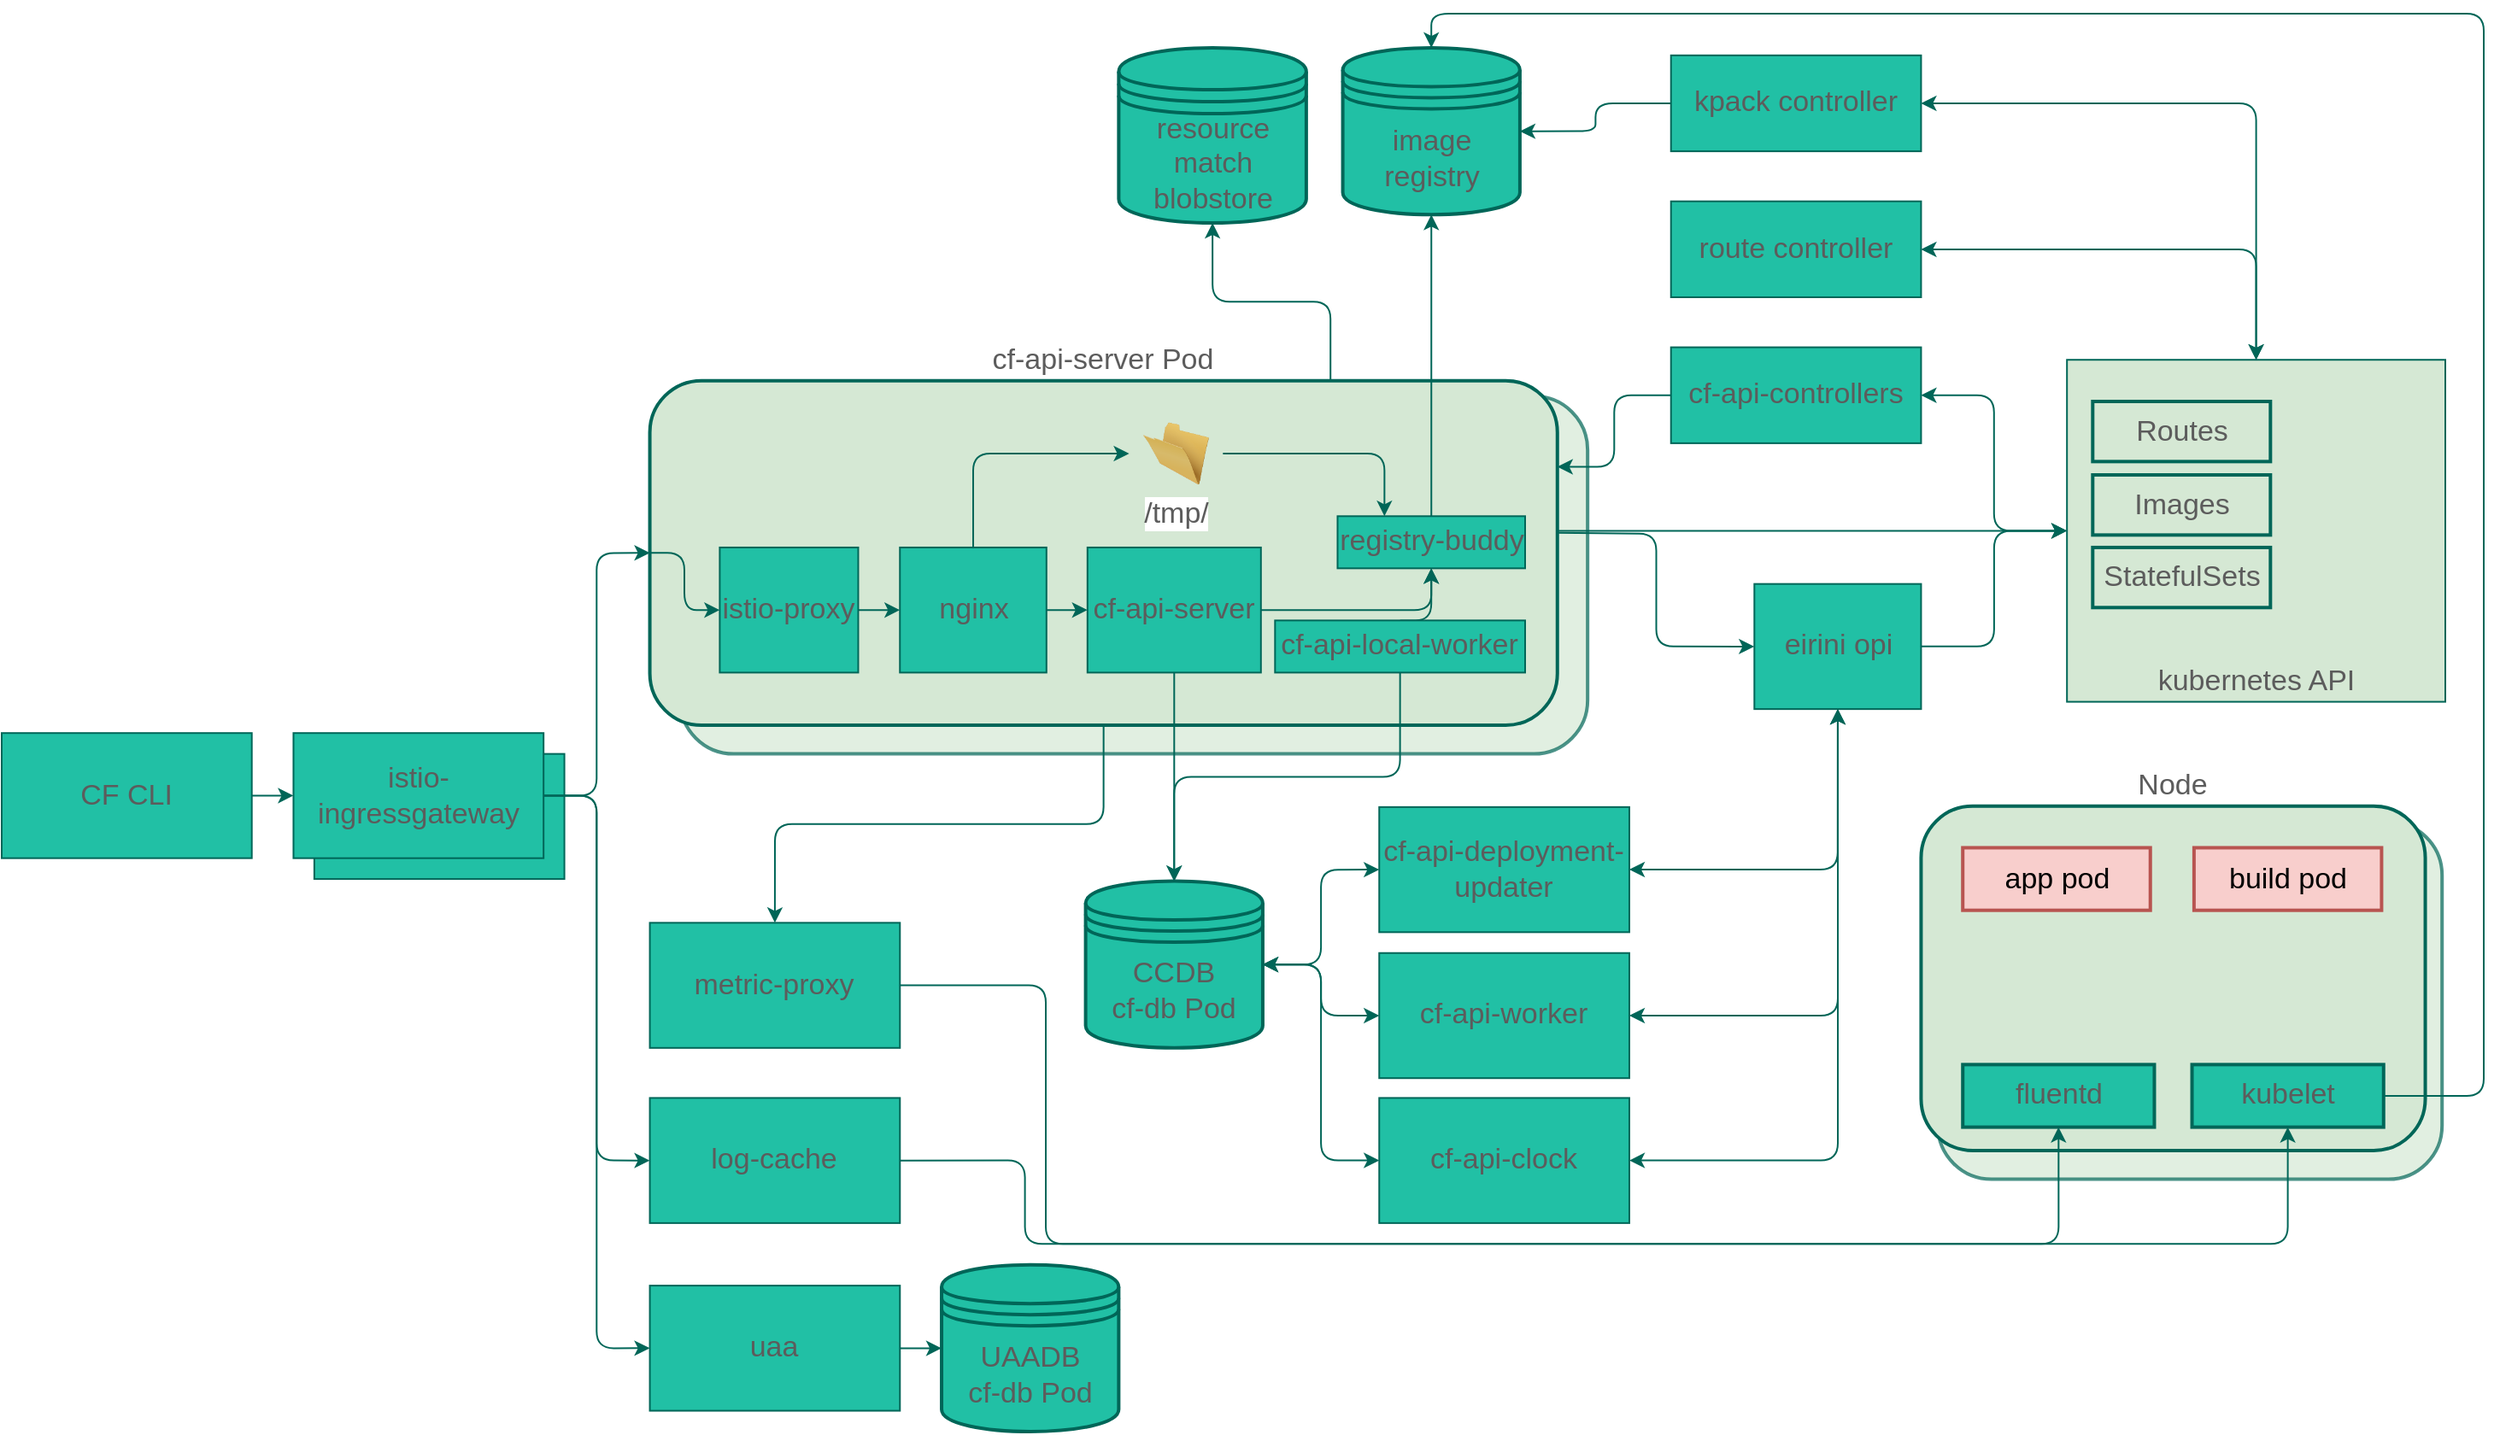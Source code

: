 <mxfile version="13.8.1" type="github">
  <diagram name="Page-1" id="74b105a0-9070-1c63-61bc-23e55f88626e">
    <mxGraphModel dx="2039" dy="1614" grid="1" gridSize="10" guides="1" tooltips="1" connect="1" arrows="1" fold="1" page="1" pageScale="1.5" pageWidth="1000" pageHeight="700" math="0" shadow="0">
      <root>
        <mxCell id="0" style=";html=1;" />
        <mxCell id="1" style=";html=1;" parent="0" />
        <mxCell id="_j7o3qWeJItCtNG2WgHt-128" value="" style="group;fontSize=17;" vertex="1" connectable="0" parent="1">
          <mxGeometry x="24" y="100" width="1452.5" height="830" as="geometry" />
        </mxCell>
        <mxCell id="_j7o3qWeJItCtNG2WgHt-25" value="" style="rounded=0;whiteSpace=wrap;html=1;sketch=0;strokeColor=#006658;fillColor=#21C0A5;fontColor=#5C5C5C;fontSize=17;" vertex="1" parent="_j7o3qWeJItCtNG2WgHt-128">
          <mxGeometry x="182.935" y="433.309" width="146.348" height="73.235" as="geometry" />
        </mxCell>
        <mxCell id="_j7o3qWeJItCtNG2WgHt-23" value="" style="group;fontSize=17;" vertex="1" connectable="0" parent="_j7o3qWeJItCtNG2WgHt-128">
          <mxGeometry x="379.284" y="214.824" width="548.804" height="218.485" as="geometry" />
        </mxCell>
        <mxCell id="_j7o3qWeJItCtNG2WgHt-13" value="" style="rounded=1;whiteSpace=wrap;html=1;sketch=0;strokeColor=#006658;fontColor=#5C5C5C;opacity=70;strokeWidth=2;shadow=0;fillColor=#D5E8D4;glass=0;fontSize=17;" vertex="1" parent="_j7o3qWeJItCtNG2WgHt-23">
          <mxGeometry x="17.703" y="9.104" width="531.1" height="209.382" as="geometry" />
        </mxCell>
        <mxCell id="_j7o3qWeJItCtNG2WgHt-7" value="cf-api-server Pod" style="rounded=1;whiteSpace=wrap;html=1;sketch=0;strokeColor=#006658;fontColor=#5C5C5C;strokeWidth=2;shadow=0;fillColor=#D5E8D4;glass=0;labelPosition=center;verticalLabelPosition=top;align=center;verticalAlign=bottom;fontSize=17;" vertex="1" parent="_j7o3qWeJItCtNG2WgHt-23">
          <mxGeometry width="531.095" height="201.679" as="geometry" />
        </mxCell>
        <mxCell id="_j7o3qWeJItCtNG2WgHt-36" value="/tmp/" style="image;html=1;image=img/lib/clip_art/general/Empty_Folder_128x128.png;rounded=0;shadow=0;glass=0;sketch=0;strokeColor=#006658;strokeWidth=2;fillColor=#21C0A5;fontColor=#5C5C5C;fontSize=17;" vertex="1" parent="_j7o3qWeJItCtNG2WgHt-23">
          <mxGeometry x="280.5" y="24.412" width="54.88" height="36.618" as="geometry" />
        </mxCell>
        <mxCell id="_j7o3qWeJItCtNG2WgHt-20" value="registry-buddy" style="rounded=0;whiteSpace=wrap;html=1;sketch=0;strokeColor=#006658;fillColor=#21C0A5;fontColor=#5C5C5C;fontSize=17;" vertex="1" parent="_j7o3qWeJItCtNG2WgHt-23">
          <mxGeometry x="402.456" y="79.338" width="109.761" height="30.515" as="geometry" />
        </mxCell>
        <mxCell id="_j7o3qWeJItCtNG2WgHt-38" style="edgeStyle=orthogonalEdgeStyle;rounded=1;sketch=0;orthogonalLoop=1;jettySize=auto;html=1;exitX=1;exitY=0.5;exitDx=0;exitDy=0;entryX=0.25;entryY=0;entryDx=0;entryDy=0;strokeColor=#006658;fillColor=#21C0A5;fontColor=#5C5C5C;fontSize=17;" edge="1" parent="_j7o3qWeJItCtNG2WgHt-23" source="_j7o3qWeJItCtNG2WgHt-36" target="_j7o3qWeJItCtNG2WgHt-20">
          <mxGeometry relative="1" as="geometry" />
        </mxCell>
        <mxCell id="_j7o3qWeJItCtNG2WgHt-4" value="CF CLI" style="rounded=0;whiteSpace=wrap;html=1;sketch=0;strokeColor=#006658;fillColor=#21C0A5;fontColor=#5C5C5C;fontSize=17;" vertex="1" parent="_j7o3qWeJItCtNG2WgHt-128">
          <mxGeometry y="421.103" width="146.348" height="73.235" as="geometry" />
        </mxCell>
        <mxCell id="_j7o3qWeJItCtNG2WgHt-9" style="edgeStyle=orthogonalEdgeStyle;curved=0;rounded=1;sketch=0;orthogonalLoop=1;jettySize=auto;html=1;exitX=1;exitY=0.5;exitDx=0;exitDy=0;entryX=0;entryY=0.5;entryDx=0;entryDy=0;strokeColor=#006658;fillColor=#21C0A5;fontColor=#5C5C5C;fontSize=17;" edge="1" parent="_j7o3qWeJItCtNG2WgHt-128" source="_j7o3qWeJItCtNG2WgHt-5" target="_j7o3qWeJItCtNG2WgHt-7">
          <mxGeometry relative="1" as="geometry" />
        </mxCell>
        <mxCell id="_j7o3qWeJItCtNG2WgHt-5" value="istio-ingressgateway" style="rounded=0;whiteSpace=wrap;html=1;sketch=0;strokeColor=#006658;fillColor=#21C0A5;fontColor=#5C5C5C;fontSize=17;" vertex="1" parent="_j7o3qWeJItCtNG2WgHt-128">
          <mxGeometry x="170.739" y="421.103" width="146.348" height="73.235" as="geometry" />
        </mxCell>
        <mxCell id="_j7o3qWeJItCtNG2WgHt-6" value="" style="endArrow=classic;html=1;strokeColor=#006658;fillColor=#21C0A5;fontColor=#5C5C5C;entryX=0;entryY=0.5;entryDx=0;entryDy=0;fontSize=17;" edge="1" parent="_j7o3qWeJItCtNG2WgHt-128" source="_j7o3qWeJItCtNG2WgHt-4" target="_j7o3qWeJItCtNG2WgHt-5">
          <mxGeometry width="50" height="50" relative="1" as="geometry">
            <mxPoint x="878.086" y="689.632" as="sourcePoint" />
            <mxPoint x="829.303" y="628.603" as="targetPoint" />
          </mxGeometry>
        </mxCell>
        <mxCell id="_j7o3qWeJItCtNG2WgHt-27" value="CCDB&lt;br style=&quot;font-size: 17px;&quot;&gt;cf-db Pod" style="shape=datastore;whiteSpace=wrap;html=1;rounded=0;shadow=0;glass=0;sketch=0;strokeColor=#006658;strokeWidth=2;fillColor=#21C0A5;fontColor=#5C5C5C;fontSize=17;" vertex="1" parent="_j7o3qWeJItCtNG2WgHt-128">
          <mxGeometry x="634.307" y="507.765" width="103.663" height="97.647" as="geometry" />
        </mxCell>
        <mxCell id="_j7o3qWeJItCtNG2WgHt-28" value="" style="rounded=1;sketch=0;orthogonalLoop=1;jettySize=auto;html=1;strokeColor=#006658;fillColor=#21C0A5;fontColor=#5C5C5C;entryX=0.5;entryY=0;entryDx=0;entryDy=0;edgeStyle=orthogonalEdgeStyle;endArrow=classic;endFill=1;fontSize=17;" edge="1" parent="_j7o3qWeJItCtNG2WgHt-128" source="_j7o3qWeJItCtNG2WgHt-17" target="_j7o3qWeJItCtNG2WgHt-27">
          <mxGeometry relative="1" as="geometry">
            <mxPoint x="626.856" y="458.941" as="targetPoint" />
          </mxGeometry>
        </mxCell>
        <mxCell id="_j7o3qWeJItCtNG2WgHt-111" style="edgeStyle=orthogonalEdgeStyle;rounded=1;sketch=0;orthogonalLoop=1;jettySize=auto;html=1;entryX=0.5;entryY=1;entryDx=0;entryDy=0;startArrow=none;startFill=0;endArrow=classic;endFill=1;strokeColor=#006658;fillColor=#21C0A5;fontColor=#5C5C5C;fontSize=17;" edge="1" parent="_j7o3qWeJItCtNG2WgHt-128" source="_j7o3qWeJItCtNG2WgHt-17" target="_j7o3qWeJItCtNG2WgHt-20">
          <mxGeometry relative="1" as="geometry" />
        </mxCell>
        <mxCell id="_j7o3qWeJItCtNG2WgHt-17" value="cf-api-server" style="rounded=0;whiteSpace=wrap;html=1;sketch=0;strokeColor=#006658;fillColor=#21C0A5;fontColor=#5C5C5C;fontSize=17;" vertex="1" parent="_j7o3qWeJItCtNG2WgHt-128">
          <mxGeometry x="635.393" y="312.471" width="101.504" height="73.235" as="geometry" />
        </mxCell>
        <mxCell id="_j7o3qWeJItCtNG2WgHt-18" value="" style="edgeStyle=orthogonalEdgeStyle;curved=0;rounded=1;sketch=0;orthogonalLoop=1;jettySize=auto;html=1;strokeColor=#006658;fillColor=#21C0A5;fontColor=#5C5C5C;fontSize=17;" edge="1" parent="_j7o3qWeJItCtNG2WgHt-128" source="_j7o3qWeJItCtNG2WgHt-12" target="_j7o3qWeJItCtNG2WgHt-17">
          <mxGeometry relative="1" as="geometry" />
        </mxCell>
        <mxCell id="_j7o3qWeJItCtNG2WgHt-14" value="istio-proxy" style="rounded=0;whiteSpace=wrap;html=1;sketch=0;strokeColor=#006658;fillColor=#21C0A5;fontColor=#5C5C5C;fontSize=17;" vertex="1" parent="_j7o3qWeJItCtNG2WgHt-128">
          <mxGeometry x="420.201" y="312.471" width="81.04" height="73.235" as="geometry" />
        </mxCell>
        <mxCell id="_j7o3qWeJItCtNG2WgHt-15" value="" style="endArrow=classic;html=1;strokeColor=#006658;fillColor=#21C0A5;fontColor=#5C5C5C;exitX=0;exitY=0.5;exitDx=0;exitDy=0;entryX=0;entryY=0.5;entryDx=0;entryDy=0;edgeStyle=elbowEdgeStyle;fontSize=17;" edge="1" parent="_j7o3qWeJItCtNG2WgHt-128" source="_j7o3qWeJItCtNG2WgHt-7" target="_j7o3qWeJItCtNG2WgHt-14">
          <mxGeometry width="50" height="50" relative="1" as="geometry">
            <mxPoint x="526.419" y="92.765" as="sourcePoint" />
            <mxPoint x="614.935" y="31.735" as="targetPoint" />
          </mxGeometry>
        </mxCell>
        <mxCell id="_j7o3qWeJItCtNG2WgHt-16" value="" style="endArrow=classic;html=1;strokeColor=#006658;fillColor=#21C0A5;fontColor=#5C5C5C;exitX=1;exitY=0.5;exitDx=0;exitDy=0;entryX=0;entryY=0.5;entryDx=0;entryDy=0;fontSize=17;" edge="1" parent="_j7o3qWeJItCtNG2WgHt-128" source="_j7o3qWeJItCtNG2WgHt-14" target="_j7o3qWeJItCtNG2WgHt-12">
          <mxGeometry width="50" height="50" relative="1" as="geometry">
            <mxPoint x="526.419" y="92.765" as="sourcePoint" />
            <mxPoint x="614.935" y="31.735" as="targetPoint" />
          </mxGeometry>
        </mxCell>
        <mxCell id="_j7o3qWeJItCtNG2WgHt-37" style="edgeStyle=orthogonalEdgeStyle;rounded=1;sketch=0;orthogonalLoop=1;jettySize=auto;html=1;entryX=0;entryY=0.5;entryDx=0;entryDy=0;strokeColor=#006658;fillColor=#21C0A5;fontColor=#5C5C5C;exitX=0.5;exitY=0;exitDx=0;exitDy=0;fontSize=17;" edge="1" parent="_j7o3qWeJItCtNG2WgHt-128" source="_j7o3qWeJItCtNG2WgHt-12" target="_j7o3qWeJItCtNG2WgHt-36">
          <mxGeometry relative="1" as="geometry" />
        </mxCell>
        <mxCell id="_j7o3qWeJItCtNG2WgHt-12" value="nginx" style="rounded=0;whiteSpace=wrap;html=1;sketch=0;strokeColor=#006658;fillColor=#21C0A5;fontColor=#5C5C5C;fontSize=17;" vertex="1" parent="_j7o3qWeJItCtNG2WgHt-128">
          <mxGeometry x="525.632" y="312.471" width="85.76" height="73.235" as="geometry" />
        </mxCell>
        <mxCell id="_j7o3qWeJItCtNG2WgHt-30" style="edgeStyle=orthogonalEdgeStyle;rounded=1;sketch=0;orthogonalLoop=1;jettySize=auto;html=1;entryX=0.5;entryY=0;entryDx=0;entryDy=0;strokeColor=#006658;fillColor=#21C0A5;fontColor=#5C5C5C;exitX=0.5;exitY=1;exitDx=0;exitDy=0;fontSize=17;" edge="1" parent="_j7o3qWeJItCtNG2WgHt-128" source="_j7o3qWeJItCtNG2WgHt-19" target="_j7o3qWeJItCtNG2WgHt-27">
          <mxGeometry relative="1" as="geometry" />
        </mxCell>
        <mxCell id="_j7o3qWeJItCtNG2WgHt-40" style="edgeStyle=orthogonalEdgeStyle;rounded=1;sketch=0;orthogonalLoop=1;jettySize=auto;html=1;exitX=0.5;exitY=0;exitDx=0;exitDy=0;entryX=0.5;entryY=1;entryDx=0;entryDy=0;strokeColor=#006658;fillColor=#21C0A5;fontColor=#5C5C5C;fontSize=17;" edge="1" parent="_j7o3qWeJItCtNG2WgHt-128" source="_j7o3qWeJItCtNG2WgHt-19" target="_j7o3qWeJItCtNG2WgHt-20">
          <mxGeometry relative="1" as="geometry" />
        </mxCell>
        <mxCell id="_j7o3qWeJItCtNG2WgHt-19" value="cf-api-local-worker" style="rounded=0;whiteSpace=wrap;html=1;sketch=0;strokeColor=#006658;fillColor=#21C0A5;fontColor=#5C5C5C;fontSize=17;" vertex="1" parent="_j7o3qWeJItCtNG2WgHt-128">
          <mxGeometry x="745.153" y="355.191" width="146.348" height="30.515" as="geometry" />
        </mxCell>
        <mxCell id="_j7o3qWeJItCtNG2WgHt-32" style="edgeStyle=orthogonalEdgeStyle;rounded=1;sketch=0;orthogonalLoop=1;jettySize=auto;html=1;entryX=0.5;entryY=1;entryDx=0;entryDy=0;strokeColor=#006658;fillColor=#21C0A5;fontColor=#5C5C5C;fontSize=17;" edge="1" parent="_j7o3qWeJItCtNG2WgHt-128" source="_j7o3qWeJItCtNG2WgHt-20" target="_j7o3qWeJItCtNG2WgHt-31">
          <mxGeometry relative="1" as="geometry" />
        </mxCell>
        <mxCell id="_j7o3qWeJItCtNG2WgHt-31" value="image registry" style="shape=datastore;whiteSpace=wrap;html=1;rounded=0;shadow=0;glass=0;sketch=0;strokeColor=#006658;strokeWidth=2;fillColor=#21C0A5;fontColor=#5C5C5C;fontSize=17;" vertex="1" parent="_j7o3qWeJItCtNG2WgHt-128">
          <mxGeometry x="784.789" y="20.003" width="103.663" height="97.647" as="geometry" />
        </mxCell>
        <mxCell id="_j7o3qWeJItCtNG2WgHt-43" value="uaa" style="rounded=0;whiteSpace=wrap;html=1;sketch=0;strokeColor=#006658;fillColor=#21C0A5;fontColor=#5C5C5C;fontSize=17;" vertex="1" parent="_j7o3qWeJItCtNG2WgHt-128">
          <mxGeometry x="379.284" y="744.559" width="146.348" height="73.235" as="geometry" />
        </mxCell>
        <mxCell id="_j7o3qWeJItCtNG2WgHt-45" style="edgeStyle=orthogonalEdgeStyle;rounded=1;sketch=0;orthogonalLoop=1;jettySize=auto;html=1;strokeColor=#006658;fillColor=#21C0A5;fontColor=#5C5C5C;entryX=0;entryY=0.5;entryDx=0;entryDy=0;fontSize=17;" edge="1" parent="_j7o3qWeJItCtNG2WgHt-128" source="_j7o3qWeJItCtNG2WgHt-5" target="_j7o3qWeJItCtNG2WgHt-43">
          <mxGeometry relative="1" as="geometry" />
        </mxCell>
        <mxCell id="_j7o3qWeJItCtNG2WgHt-46" value="UAADB&lt;br style=&quot;font-size: 17px;&quot;&gt;cf-db Pod" style="shape=datastore;whiteSpace=wrap;html=1;rounded=0;shadow=0;glass=0;sketch=0;strokeColor=#006658;strokeWidth=2;fillColor=#21C0A5;fontColor=#5C5C5C;fontSize=17;" vertex="1" parent="_j7o3qWeJItCtNG2WgHt-128">
          <mxGeometry x="550.023" y="732.353" width="103.663" height="97.647" as="geometry" />
        </mxCell>
        <mxCell id="_j7o3qWeJItCtNG2WgHt-47" style="edgeStyle=orthogonalEdgeStyle;rounded=1;sketch=0;orthogonalLoop=1;jettySize=auto;html=1;strokeColor=#006658;fillColor=#21C0A5;fontColor=#5C5C5C;fontSize=17;" edge="1" parent="_j7o3qWeJItCtNG2WgHt-128" source="_j7o3qWeJItCtNG2WgHt-43" target="_j7o3qWeJItCtNG2WgHt-46">
          <mxGeometry relative="1" as="geometry" />
        </mxCell>
        <mxCell id="_j7o3qWeJItCtNG2WgHt-48" value="log-cache" style="rounded=0;whiteSpace=wrap;html=1;sketch=0;strokeColor=#006658;fillColor=#21C0A5;fontColor=#5C5C5C;fontSize=17;" vertex="1" parent="_j7o3qWeJItCtNG2WgHt-128">
          <mxGeometry x="379.284" y="634.706" width="146.348" height="73.235" as="geometry" />
        </mxCell>
        <mxCell id="_j7o3qWeJItCtNG2WgHt-50" value="metric-proxy" style="rounded=0;whiteSpace=wrap;html=1;sketch=0;strokeColor=#006658;fillColor=#21C0A5;fontColor=#5C5C5C;fontSize=17;" vertex="1" parent="_j7o3qWeJItCtNG2WgHt-128">
          <mxGeometry x="379.284" y="532.176" width="146.348" height="73.235" as="geometry" />
        </mxCell>
        <mxCell id="_j7o3qWeJItCtNG2WgHt-51" value="eirini opi" style="rounded=0;whiteSpace=wrap;html=1;sketch=0;strokeColor=#006658;fillColor=#21C0A5;fontColor=#5C5C5C;fontSize=17;" vertex="1" parent="_j7o3qWeJItCtNG2WgHt-128">
          <mxGeometry x="1025.653" y="333.831" width="97.565" height="73.235" as="geometry" />
        </mxCell>
        <mxCell id="_j7o3qWeJItCtNG2WgHt-49" style="edgeStyle=orthogonalEdgeStyle;rounded=1;sketch=0;orthogonalLoop=1;jettySize=auto;html=1;exitX=1;exitY=0.5;exitDx=0;exitDy=0;entryX=0;entryY=0.5;entryDx=0;entryDy=0;strokeColor=#006658;fillColor=#21C0A5;fontColor=#5C5C5C;fontSize=17;" edge="1" parent="_j7o3qWeJItCtNG2WgHt-128" source="_j7o3qWeJItCtNG2WgHt-5" target="_j7o3qWeJItCtNG2WgHt-48">
          <mxGeometry relative="1" as="geometry" />
        </mxCell>
        <mxCell id="_j7o3qWeJItCtNG2WgHt-52" value="kubernetes API" style="rounded=0;whiteSpace=wrap;html=1;sketch=0;strokeColor=#006658;fontColor=#5C5C5C;fontSize=17;verticalAlign=bottom;fillColor=#D5E8D4;" vertex="1" parent="_j7o3qWeJItCtNG2WgHt-128">
          <mxGeometry x="1208.59" y="202.62" width="221.41" height="200.18" as="geometry" />
        </mxCell>
        <mxCell id="_j7o3qWeJItCtNG2WgHt-54" style="edgeStyle=orthogonalEdgeStyle;rounded=1;sketch=0;orthogonalLoop=1;jettySize=auto;html=1;entryX=0;entryY=0.5;entryDx=0;entryDy=0;strokeColor=#006658;fillColor=#21C0A5;fontColor=#5C5C5C;fontSize=17;" edge="1" parent="_j7o3qWeJItCtNG2WgHt-128" target="_j7o3qWeJItCtNG2WgHt-51">
          <mxGeometry relative="1" as="geometry">
            <mxPoint x="909.794" y="303.926" as="sourcePoint" />
          </mxGeometry>
        </mxCell>
        <mxCell id="_j7o3qWeJItCtNG2WgHt-57" style="rounded=1;sketch=0;orthogonalLoop=1;jettySize=auto;html=1;entryX=0;entryY=0.5;entryDx=0;entryDy=0;strokeColor=#006658;fillColor=#21C0A5;fontColor=#5C5C5C;fontSize=17;" edge="1" parent="_j7o3qWeJItCtNG2WgHt-128" target="_j7o3qWeJItCtNG2WgHt-52">
          <mxGeometry relative="1" as="geometry">
            <mxPoint x="909.794" y="302.706" as="sourcePoint" />
          </mxGeometry>
        </mxCell>
        <mxCell id="_j7o3qWeJItCtNG2WgHt-61" value="sdfsdf" style="group;fontSize=17;" vertex="1" connectable="0" parent="_j7o3qWeJItCtNG2WgHt-128">
          <mxGeometry x="1123.218" y="463.824" width="304.891" height="218.485" as="geometry" />
        </mxCell>
        <mxCell id="_j7o3qWeJItCtNG2WgHt-62" value="" style="rounded=1;whiteSpace=wrap;html=1;sketch=0;strokeColor=#006658;fontColor=#5C5C5C;opacity=70;strokeWidth=2;shadow=0;fillColor=#D5E8D4;glass=0;fontSize=17;" vertex="1" parent="_j7o3qWeJItCtNG2WgHt-61">
          <mxGeometry x="9.835" y="9.104" width="295.056" height="209.382" as="geometry" />
        </mxCell>
        <mxCell id="_j7o3qWeJItCtNG2WgHt-63" value="Node" style="rounded=1;whiteSpace=wrap;html=1;sketch=0;strokeColor=#006658;fontColor=#5C5C5C;strokeWidth=2;shadow=0;fillColor=#D5E8D4;glass=0;labelPosition=center;verticalLabelPosition=top;align=center;verticalAlign=bottom;fontSize=17;" vertex="1" parent="_j7o3qWeJItCtNG2WgHt-61">
          <mxGeometry width="295.053" height="201.679" as="geometry" />
        </mxCell>
        <mxCell id="_j7o3qWeJItCtNG2WgHt-68" value="kubelet" style="rounded=0;whiteSpace=wrap;html=1;shadow=0;glass=0;sketch=0;strokeColor=#006658;strokeWidth=2;fillColor=#21C0A5;fontColor=#5C5C5C;fontSize=17;" vertex="1" parent="_j7o3qWeJItCtNG2WgHt-61">
          <mxGeometry x="158.543" y="151.353" width="112.127" height="36.618" as="geometry" />
        </mxCell>
        <mxCell id="_j7o3qWeJItCtNG2WgHt-90" value="fluentd" style="rounded=0;whiteSpace=wrap;html=1;shadow=0;glass=0;sketch=0;strokeColor=#006658;strokeWidth=2;fillColor=#21C0A5;fontColor=#5C5C5C;fontSize=17;" vertex="1" parent="_j7o3qWeJItCtNG2WgHt-61">
          <mxGeometry x="24.391" y="151.353" width="112.127" height="36.618" as="geometry" />
        </mxCell>
        <mxCell id="_j7o3qWeJItCtNG2WgHt-114" value="app pod" style="rounded=0;whiteSpace=wrap;html=1;shadow=0;glass=0;sketch=0;strokeColor=#b85450;strokeWidth=2;fillColor=#f8cecc;fontSize=17;" vertex="1" parent="_j7o3qWeJItCtNG2WgHt-61">
          <mxGeometry x="24.391" y="24.412" width="109.761" height="36.618" as="geometry" />
        </mxCell>
        <mxCell id="_j7o3qWeJItCtNG2WgHt-115" value="build pod" style="rounded=0;whiteSpace=wrap;html=1;shadow=0;glass=0;sketch=0;strokeColor=#b85450;strokeWidth=2;fillColor=#f8cecc;fontSize=17;" vertex="1" parent="_j7o3qWeJItCtNG2WgHt-61">
          <mxGeometry x="159.726" y="24.412" width="109.761" height="36.618" as="geometry" />
        </mxCell>
        <mxCell id="_j7o3qWeJItCtNG2WgHt-71" style="edgeStyle=orthogonalEdgeStyle;rounded=1;sketch=0;orthogonalLoop=1;jettySize=auto;html=1;strokeColor=#006658;fillColor=#21C0A5;fontColor=#5C5C5C;entryX=0.5;entryY=1;entryDx=0;entryDy=0;fontSize=17;" edge="1" parent="_j7o3qWeJItCtNG2WgHt-128" source="_j7o3qWeJItCtNG2WgHt-50" target="_j7o3qWeJItCtNG2WgHt-68">
          <mxGeometry relative="1" as="geometry">
            <Array as="points">
              <mxPoint x="611.001" y="568.794" />
              <mxPoint x="611.001" y="720.147" />
              <mxPoint x="1337.861" y="720.147" />
            </Array>
          </mxGeometry>
        </mxCell>
        <mxCell id="_j7o3qWeJItCtNG2WgHt-82" style="edgeStyle=orthogonalEdgeStyle;rounded=1;sketch=0;orthogonalLoop=1;jettySize=auto;html=1;entryX=0.5;entryY=1;entryDx=0;entryDy=0;startArrow=classic;startFill=1;endArrow=classic;endFill=1;strokeColor=#006658;fillColor=#21C0A5;fontColor=#5C5C5C;fontSize=17;" edge="1" parent="_j7o3qWeJItCtNG2WgHt-128" source="_j7o3qWeJItCtNG2WgHt-76" target="_j7o3qWeJItCtNG2WgHt-51">
          <mxGeometry relative="1" as="geometry" />
        </mxCell>
        <mxCell id="_j7o3qWeJItCtNG2WgHt-76" value="cf-api-deployment-updater" style="rounded=0;whiteSpace=wrap;html=1;sketch=0;strokeColor=#006658;fillColor=#21C0A5;fontColor=#5C5C5C;fontSize=17;" vertex="1" parent="_j7o3qWeJItCtNG2WgHt-128">
          <mxGeometry x="806.131" y="464.434" width="146.348" height="73.235" as="geometry" />
        </mxCell>
        <mxCell id="_j7o3qWeJItCtNG2WgHt-80" style="edgeStyle=orthogonalEdgeStyle;rounded=1;sketch=0;orthogonalLoop=1;jettySize=auto;html=1;entryX=1;entryY=0.5;entryDx=0;entryDy=0;startArrow=classic;startFill=1;endArrow=classic;endFill=1;strokeColor=#006658;fillColor=#21C0A5;fontColor=#5C5C5C;exitX=0;exitY=0.5;exitDx=0;exitDy=0;fontSize=17;" edge="1" parent="_j7o3qWeJItCtNG2WgHt-128" source="_j7o3qWeJItCtNG2WgHt-77" target="_j7o3qWeJItCtNG2WgHt-27">
          <mxGeometry relative="1" as="geometry" />
        </mxCell>
        <mxCell id="_j7o3qWeJItCtNG2WgHt-83" style="edgeStyle=orthogonalEdgeStyle;rounded=1;sketch=0;orthogonalLoop=1;jettySize=auto;html=1;startArrow=classic;startFill=1;endArrow=classic;endFill=1;strokeColor=#006658;fillColor=#21C0A5;fontColor=#5C5C5C;fontSize=17;" edge="1" parent="_j7o3qWeJItCtNG2WgHt-128" source="_j7o3qWeJItCtNG2WgHt-77" target="_j7o3qWeJItCtNG2WgHt-51">
          <mxGeometry relative="1" as="geometry" />
        </mxCell>
        <mxCell id="_j7o3qWeJItCtNG2WgHt-77" value="cf-api-worker" style="rounded=0;whiteSpace=wrap;html=1;sketch=0;strokeColor=#006658;fillColor=#21C0A5;fontColor=#5C5C5C;fontSize=17;" vertex="1" parent="_j7o3qWeJItCtNG2WgHt-128">
          <mxGeometry x="806.131" y="549.875" width="146.348" height="73.235" as="geometry" />
        </mxCell>
        <mxCell id="_j7o3qWeJItCtNG2WgHt-81" style="edgeStyle=orthogonalEdgeStyle;rounded=1;sketch=0;orthogonalLoop=1;jettySize=auto;html=1;entryX=1;entryY=0.5;entryDx=0;entryDy=0;startArrow=classic;startFill=1;endArrow=classic;endFill=1;strokeColor=#006658;fillColor=#21C0A5;fontColor=#5C5C5C;fontSize=17;" edge="1" parent="_j7o3qWeJItCtNG2WgHt-128" source="_j7o3qWeJItCtNG2WgHt-78" target="_j7o3qWeJItCtNG2WgHt-27">
          <mxGeometry relative="1" as="geometry" />
        </mxCell>
        <mxCell id="_j7o3qWeJItCtNG2WgHt-84" style="edgeStyle=orthogonalEdgeStyle;rounded=1;sketch=0;orthogonalLoop=1;jettySize=auto;html=1;startArrow=classic;startFill=1;endArrow=classic;endFill=1;strokeColor=#006658;fillColor=#21C0A5;fontColor=#5C5C5C;fontSize=17;" edge="1" parent="_j7o3qWeJItCtNG2WgHt-128" source="_j7o3qWeJItCtNG2WgHt-78" target="_j7o3qWeJItCtNG2WgHt-51">
          <mxGeometry relative="1" as="geometry" />
        </mxCell>
        <mxCell id="_j7o3qWeJItCtNG2WgHt-78" value="cf-api-clock" style="rounded=0;whiteSpace=wrap;html=1;sketch=0;strokeColor=#006658;fillColor=#21C0A5;fontColor=#5C5C5C;fontSize=17;" vertex="1" parent="_j7o3qWeJItCtNG2WgHt-128">
          <mxGeometry x="806.131" y="634.706" width="146.348" height="73.235" as="geometry" />
        </mxCell>
        <mxCell id="_j7o3qWeJItCtNG2WgHt-91" style="edgeStyle=orthogonalEdgeStyle;rounded=1;sketch=0;orthogonalLoop=1;jettySize=auto;html=1;exitX=0.5;exitY=1;exitDx=0;exitDy=0;entryX=1;entryY=0.5;entryDx=0;entryDy=0;startArrow=classic;startFill=1;endArrow=none;endFill=0;strokeColor=#006658;fillColor=#21C0A5;fontColor=#5C5C5C;fontSize=17;" edge="1" parent="_j7o3qWeJItCtNG2WgHt-128" source="_j7o3qWeJItCtNG2WgHt-90" target="_j7o3qWeJItCtNG2WgHt-48">
          <mxGeometry relative="1" as="geometry">
            <Array as="points">
              <mxPoint x="1203.709" y="720.147" />
              <mxPoint x="598.806" y="720.147" />
              <mxPoint x="598.806" y="671.324" />
            </Array>
          </mxGeometry>
        </mxCell>
        <mxCell id="_j7o3qWeJItCtNG2WgHt-95" style="edgeStyle=orthogonalEdgeStyle;rounded=1;sketch=0;orthogonalLoop=1;jettySize=auto;html=1;startArrow=classic;startFill=1;endArrow=classic;endFill=1;strokeColor=#006658;fillColor=#21C0A5;fontColor=#5C5C5C;fontSize=17;" edge="1" parent="_j7o3qWeJItCtNG2WgHt-128" source="_j7o3qWeJItCtNG2WgHt-93" target="_j7o3qWeJItCtNG2WgHt-52">
          <mxGeometry relative="1" as="geometry" />
        </mxCell>
        <mxCell id="_j7o3qWeJItCtNG2WgHt-97" style="edgeStyle=orthogonalEdgeStyle;rounded=1;sketch=0;orthogonalLoop=1;jettySize=auto;html=1;entryX=1;entryY=0.25;entryDx=0;entryDy=0;startArrow=none;startFill=0;endArrow=classic;endFill=1;strokeColor=#006658;fillColor=#21C0A5;fontColor=#5C5C5C;fontSize=17;" edge="1" parent="_j7o3qWeJItCtNG2WgHt-128" source="_j7o3qWeJItCtNG2WgHt-93" target="_j7o3qWeJItCtNG2WgHt-7">
          <mxGeometry relative="1" as="geometry" />
        </mxCell>
        <mxCell id="_j7o3qWeJItCtNG2WgHt-93" value="cf-api-controllers" style="rounded=0;whiteSpace=wrap;html=1;sketch=0;strokeColor=#006658;fillColor=#21C0A5;fontColor=#5C5C5C;fontSize=17;" vertex="1" parent="_j7o3qWeJItCtNG2WgHt-128">
          <mxGeometry x="976.87" y="195.294" width="146.348" height="56.147" as="geometry" />
        </mxCell>
        <mxCell id="_j7o3qWeJItCtNG2WgHt-94" style="edgeStyle=orthogonalEdgeStyle;rounded=1;sketch=0;orthogonalLoop=1;jettySize=auto;html=1;exitX=0.5;exitY=1;exitDx=0;exitDy=0;entryX=0.5;entryY=0;entryDx=0;entryDy=0;startArrow=none;startFill=0;endArrow=classic;endFill=1;strokeColor=#006658;fillColor=#21C0A5;fontColor=#5C5C5C;fontSize=17;" edge="1" parent="_j7o3qWeJItCtNG2WgHt-128" source="_j7o3qWeJItCtNG2WgHt-7" target="_j7o3qWeJItCtNG2WgHt-50">
          <mxGeometry relative="1" as="geometry" />
        </mxCell>
        <mxCell id="_j7o3qWeJItCtNG2WgHt-99" style="edgeStyle=orthogonalEdgeStyle;rounded=1;sketch=0;orthogonalLoop=1;jettySize=auto;html=1;entryX=0.5;entryY=0;entryDx=0;entryDy=0;startArrow=classic;startFill=1;endArrow=classic;endFill=1;strokeColor=#006658;fillColor=#21C0A5;fontColor=#5C5C5C;fontSize=17;" edge="1" parent="_j7o3qWeJItCtNG2WgHt-128" source="_j7o3qWeJItCtNG2WgHt-98" target="_j7o3qWeJItCtNG2WgHt-52">
          <mxGeometry relative="1" as="geometry" />
        </mxCell>
        <mxCell id="_j7o3qWeJItCtNG2WgHt-98" value="route controller" style="rounded=0;whiteSpace=wrap;html=1;sketch=0;strokeColor=#006658;fillColor=#21C0A5;fontColor=#5C5C5C;fontSize=17;" vertex="1" parent="_j7o3qWeJItCtNG2WgHt-128">
          <mxGeometry x="976.87" y="109.853" width="146.348" height="56.147" as="geometry" />
        </mxCell>
        <mxCell id="_j7o3qWeJItCtNG2WgHt-109" value="resource match&lt;br style=&quot;font-size: 17px&quot;&gt;blobstore" style="shape=datastore;whiteSpace=wrap;html=1;rounded=0;shadow=0;glass=0;sketch=0;strokeColor=#006658;strokeWidth=2;fillColor=#21C0A5;fontColor=#5C5C5C;fontSize=17;" vertex="1" parent="_j7o3qWeJItCtNG2WgHt-128">
          <mxGeometry x="653.684" y="20.003" width="109.761" height="102.529" as="geometry" />
        </mxCell>
        <mxCell id="_j7o3qWeJItCtNG2WgHt-117" style="edgeStyle=orthogonalEdgeStyle;rounded=1;sketch=0;orthogonalLoop=1;jettySize=auto;html=1;exitX=0.75;exitY=0;exitDx=0;exitDy=0;entryX=0.5;entryY=1;entryDx=0;entryDy=0;startArrow=none;startFill=0;endArrow=classic;endFill=1;strokeColor=#006658;fillColor=#21C0A5;fontColor=#5C5C5C;fontSize=17;" edge="1" parent="_j7o3qWeJItCtNG2WgHt-128" source="_j7o3qWeJItCtNG2WgHt-7" target="_j7o3qWeJItCtNG2WgHt-109">
          <mxGeometry relative="1" as="geometry" />
        </mxCell>
        <mxCell id="_j7o3qWeJItCtNG2WgHt-119" style="edgeStyle=orthogonalEdgeStyle;rounded=1;sketch=0;orthogonalLoop=1;jettySize=auto;html=1;entryX=0.5;entryY=0;entryDx=0;entryDy=0;startArrow=none;startFill=0;endArrow=classic;endFill=1;strokeColor=#006658;fillColor=#21C0A5;fontColor=#5C5C5C;fontSize=17;" edge="1" parent="_j7o3qWeJItCtNG2WgHt-128" source="_j7o3qWeJItCtNG2WgHt-68" target="_j7o3qWeJItCtNG2WgHt-31">
          <mxGeometry relative="1" as="geometry">
            <Array as="points">
              <mxPoint x="1452.5" y="633.485" />
              <mxPoint x="1452.5" />
              <mxPoint x="836.62" />
            </Array>
          </mxGeometry>
        </mxCell>
        <mxCell id="_j7o3qWeJItCtNG2WgHt-59" style="edgeStyle=orthogonalEdgeStyle;rounded=1;sketch=0;orthogonalLoop=1;jettySize=auto;html=1;entryX=0;entryY=0.5;entryDx=0;entryDy=0;strokeColor=#006658;fillColor=#21C0A5;fontColor=#5C5C5C;fontSize=17;" edge="1" parent="_j7o3qWeJItCtNG2WgHt-128" source="_j7o3qWeJItCtNG2WgHt-51" target="_j7o3qWeJItCtNG2WgHt-52">
          <mxGeometry relative="1" as="geometry" />
        </mxCell>
        <mxCell id="_j7o3qWeJItCtNG2WgHt-79" style="edgeStyle=orthogonalEdgeStyle;rounded=1;sketch=0;orthogonalLoop=1;jettySize=auto;html=1;entryX=0;entryY=0.5;entryDx=0;entryDy=0;strokeColor=#006658;fillColor=#21C0A5;fontColor=#5C5C5C;startArrow=classic;startFill=1;endArrow=classic;endFill=1;fontSize=17;" edge="1" parent="_j7o3qWeJItCtNG2WgHt-128" source="_j7o3qWeJItCtNG2WgHt-27" target="_j7o3qWeJItCtNG2WgHt-76">
          <mxGeometry relative="1" as="geometry" />
        </mxCell>
        <mxCell id="_j7o3qWeJItCtNG2WgHt-200" value="StatefulSets" style="rounded=0;whiteSpace=wrap;html=1;shadow=0;glass=0;sketch=0;strokeColor=#006658;strokeWidth=2;fillColor=#D5E8D4;fontSize=17;fontColor=#5C5C5C;" vertex="1" parent="_j7o3qWeJItCtNG2WgHt-128">
          <mxGeometry x="1223.66" y="312.47" width="104" height="35.18" as="geometry" />
        </mxCell>
        <mxCell id="_j7o3qWeJItCtNG2WgHt-202" value="Images" style="rounded=0;whiteSpace=wrap;html=1;shadow=0;glass=0;sketch=0;strokeColor=#006658;strokeWidth=2;fillColor=#D5E8D4;fontSize=17;fontColor=#5C5C5C;" vertex="1" parent="_j7o3qWeJItCtNG2WgHt-128">
          <mxGeometry x="1223.66" y="270" width="104" height="35.18" as="geometry" />
        </mxCell>
        <mxCell id="_j7o3qWeJItCtNG2WgHt-201" value="Routes" style="rounded=0;whiteSpace=wrap;html=1;shadow=0;glass=0;sketch=0;strokeColor=#006658;strokeWidth=2;fillColor=#D5E8D4;fontSize=17;fontColor=#5C5C5C;" vertex="1" parent="_j7o3qWeJItCtNG2WgHt-128">
          <mxGeometry x="1223.66" y="227.0" width="104" height="35.18" as="geometry" />
        </mxCell>
        <mxCell id="_j7o3qWeJItCtNG2WgHt-101" value="kpack controller" style="rounded=0;whiteSpace=wrap;html=1;sketch=0;strokeColor=#006658;fillColor=#21C0A5;fontColor=#5C5C5C;fontSize=17;" vertex="1" parent="1">
          <mxGeometry x="1000.87" y="124.412" width="146.348" height="56.147" as="geometry" />
        </mxCell>
        <mxCell id="_j7o3qWeJItCtNG2WgHt-103" style="edgeStyle=orthogonalEdgeStyle;rounded=1;sketch=0;orthogonalLoop=1;jettySize=auto;html=1;startArrow=classic;startFill=1;endArrow=classic;endFill=1;strokeColor=#006658;fillColor=#21C0A5;fontColor=#5C5C5C;fontSize=17;" edge="1" parent="1" source="_j7o3qWeJItCtNG2WgHt-101" target="_j7o3qWeJItCtNG2WgHt-52">
          <mxGeometry relative="1" as="geometry" />
        </mxCell>
        <mxCell id="_j7o3qWeJItCtNG2WgHt-118" style="edgeStyle=orthogonalEdgeStyle;rounded=1;sketch=0;orthogonalLoop=1;jettySize=auto;html=1;entryX=1;entryY=0.5;entryDx=0;entryDy=0;startArrow=none;startFill=0;endArrow=classic;endFill=1;strokeColor=#006658;fillColor=#21C0A5;fontColor=#5C5C5C;fontSize=17;" edge="1" parent="1" source="_j7o3qWeJItCtNG2WgHt-101" target="_j7o3qWeJItCtNG2WgHt-31">
          <mxGeometry relative="1" as="geometry" />
        </mxCell>
      </root>
    </mxGraphModel>
  </diagram>
</mxfile>
